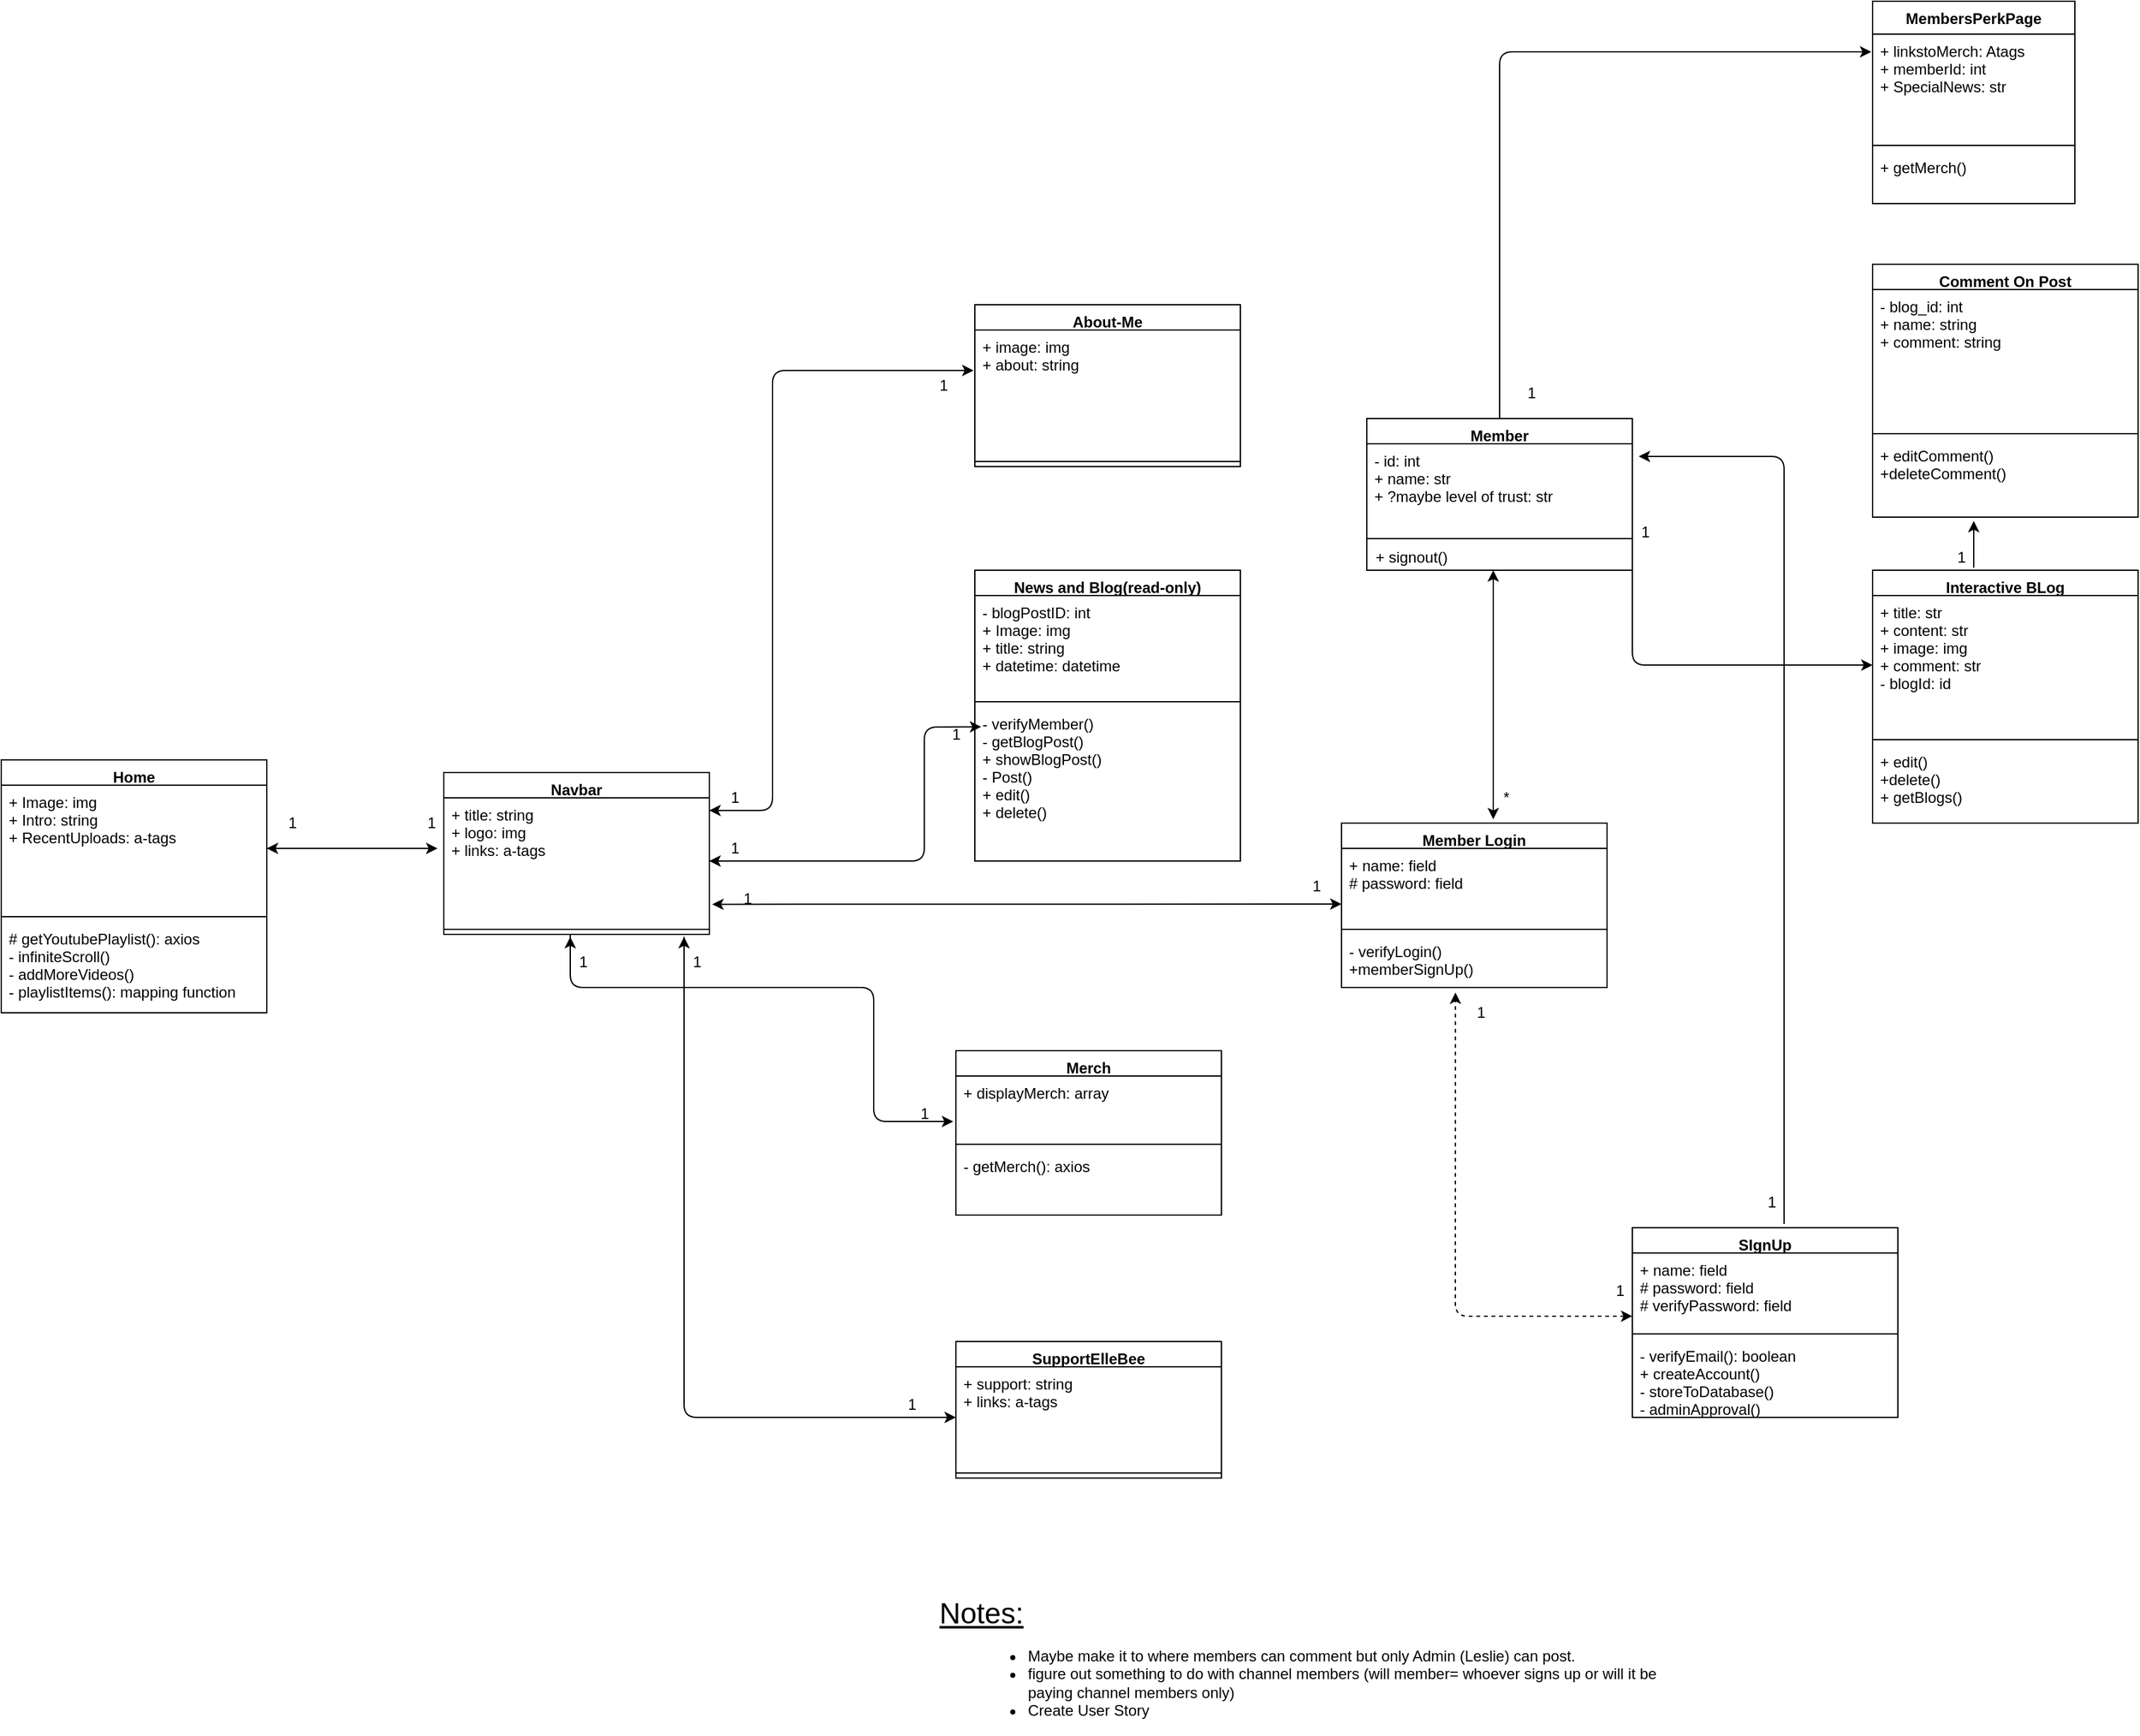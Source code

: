 <mxfile version="14.6.13" type="device"><diagram id="6sU1_Hv4gzpC07O-meO5" name="Page-1"><mxGraphModel dx="2128" dy="2048" grid="1" gridSize="10" guides="1" tooltips="1" connect="1" arrows="1" fold="1" page="1" pageScale="1" pageWidth="850" pageHeight="1100" math="0" shadow="0"><root><mxCell id="0"/><mxCell id="1" parent="0"/><mxCell id="woSP0l1M4BktRoxbgums-7" value="Navbar" style="swimlane;fontStyle=1;align=center;verticalAlign=top;childLayout=stackLayout;horizontal=1;startSize=20;horizontalStack=0;resizeParent=1;resizeParentMax=0;resizeLast=0;collapsible=1;marginBottom=0;" parent="1" vertex="1"><mxGeometry x="20" y="290" width="210" height="128" as="geometry"/></mxCell><mxCell id="woSP0l1M4BktRoxbgums-8" value="+ title: string&#10;+ logo: img&#10;+ links: a-tags&#10;" style="text;strokeColor=none;fillColor=none;align=left;verticalAlign=top;spacingLeft=4;spacingRight=4;overflow=hidden;rotatable=0;points=[[0,0.5],[1,0.5]];portConstraint=eastwest;" parent="woSP0l1M4BktRoxbgums-7" vertex="1"><mxGeometry y="20" width="210" height="100" as="geometry"/></mxCell><mxCell id="woSP0l1M4BktRoxbgums-9" value="" style="line;strokeWidth=1;fillColor=none;align=left;verticalAlign=middle;spacingTop=-1;spacingLeft=3;spacingRight=3;rotatable=0;labelPosition=right;points=[];portConstraint=eastwest;" parent="woSP0l1M4BktRoxbgums-7" vertex="1"><mxGeometry y="120" width="210" height="8" as="geometry"/></mxCell><mxCell id="woSP0l1M4BktRoxbgums-14" value="About-Me" style="swimlane;fontStyle=1;align=center;verticalAlign=top;childLayout=stackLayout;horizontal=1;startSize=20;horizontalStack=0;resizeParent=1;resizeParentMax=0;resizeLast=0;collapsible=1;marginBottom=0;" parent="1" vertex="1"><mxGeometry x="440" y="-80" width="210" height="128" as="geometry"/></mxCell><mxCell id="woSP0l1M4BktRoxbgums-15" value="+ image: img&#10;+ about: string&#10;" style="text;strokeColor=none;fillColor=none;align=left;verticalAlign=top;spacingLeft=4;spacingRight=4;overflow=hidden;rotatable=0;points=[[0,0.5],[1,0.5]];portConstraint=eastwest;" parent="woSP0l1M4BktRoxbgums-14" vertex="1"><mxGeometry y="20" width="210" height="100" as="geometry"/></mxCell><mxCell id="woSP0l1M4BktRoxbgums-16" value="" style="line;strokeWidth=1;fillColor=none;align=left;verticalAlign=middle;spacingTop=-1;spacingLeft=3;spacingRight=3;rotatable=0;labelPosition=right;points=[];portConstraint=eastwest;" parent="woSP0l1M4BktRoxbgums-14" vertex="1"><mxGeometry y="120" width="210" height="8" as="geometry"/></mxCell><mxCell id="woSP0l1M4BktRoxbgums-18" value="News and Blog(read-only)" style="swimlane;fontStyle=1;align=center;verticalAlign=top;childLayout=stackLayout;horizontal=1;startSize=20;horizontalStack=0;resizeParent=1;resizeParentMax=0;resizeLast=0;collapsible=1;marginBottom=0;" parent="1" vertex="1"><mxGeometry x="440" y="130" width="210" height="230" as="geometry"/></mxCell><mxCell id="woSP0l1M4BktRoxbgums-19" value="- blogPostID: int&#10;+ Image: img&#10;+ title: string&#10;+ datetime: datetime&#10;" style="text;strokeColor=none;fillColor=none;align=left;verticalAlign=top;spacingLeft=4;spacingRight=4;overflow=hidden;rotatable=0;points=[[0,0.5],[1,0.5]];portConstraint=eastwest;" parent="woSP0l1M4BktRoxbgums-18" vertex="1"><mxGeometry y="20" width="210" height="80" as="geometry"/></mxCell><mxCell id="woSP0l1M4BktRoxbgums-20" value="" style="line;strokeWidth=1;fillColor=none;align=left;verticalAlign=middle;spacingTop=-1;spacingLeft=3;spacingRight=3;rotatable=0;labelPosition=right;points=[];portConstraint=eastwest;" parent="woSP0l1M4BktRoxbgums-18" vertex="1"><mxGeometry y="100" width="210" height="8" as="geometry"/></mxCell><mxCell id="woSP0l1M4BktRoxbgums-21" value="- verifyMember()&#10;- getBlogPost()&#10;+ showBlogPost()&#10;- Post()&#10;+ edit()&#10;+ delete()&#10;" style="text;strokeColor=none;fillColor=none;align=left;verticalAlign=top;spacingLeft=4;spacingRight=4;overflow=hidden;rotatable=0;points=[[0,0.5],[1,0.5]];portConstraint=eastwest;" parent="woSP0l1M4BktRoxbgums-18" vertex="1"><mxGeometry y="108" width="210" height="122" as="geometry"/></mxCell><mxCell id="woSP0l1M4BktRoxbgums-23" value="Home" style="swimlane;fontStyle=1;align=center;verticalAlign=top;childLayout=stackLayout;horizontal=1;startSize=20;horizontalStack=0;resizeParent=1;resizeParentMax=0;resizeLast=0;collapsible=1;marginBottom=0;" parent="1" vertex="1"><mxGeometry x="-330" y="280" width="210" height="200" as="geometry"/></mxCell><mxCell id="woSP0l1M4BktRoxbgums-24" value="+ Image: img&#10;+ Intro: string&#10;+ RecentUploads: a-tags" style="text;strokeColor=none;fillColor=none;align=left;verticalAlign=top;spacingLeft=4;spacingRight=4;overflow=hidden;rotatable=0;points=[[0,0.5],[1,0.5]];portConstraint=eastwest;" parent="woSP0l1M4BktRoxbgums-23" vertex="1"><mxGeometry y="20" width="210" height="100" as="geometry"/></mxCell><mxCell id="woSP0l1M4BktRoxbgums-25" value="" style="line;strokeWidth=1;fillColor=none;align=left;verticalAlign=middle;spacingTop=-1;spacingLeft=3;spacingRight=3;rotatable=0;labelPosition=right;points=[];portConstraint=eastwest;" parent="woSP0l1M4BktRoxbgums-23" vertex="1"><mxGeometry y="120" width="210" height="8" as="geometry"/></mxCell><mxCell id="woSP0l1M4BktRoxbgums-26" value="# getYoutubePlaylist(): axios&#10;- infiniteScroll()&#10;- addMoreVideos()&#10;- playlistItems(): mapping function&#10;" style="text;strokeColor=none;fillColor=none;align=left;verticalAlign=top;spacingLeft=4;spacingRight=4;overflow=hidden;rotatable=0;points=[[0,0.5],[1,0.5]];portConstraint=eastwest;" parent="woSP0l1M4BktRoxbgums-23" vertex="1"><mxGeometry y="128" width="210" height="72" as="geometry"/></mxCell><mxCell id="woSP0l1M4BktRoxbgums-27" value="Member Login" style="swimlane;fontStyle=1;align=center;verticalAlign=top;childLayout=stackLayout;horizontal=1;startSize=20;horizontalStack=0;resizeParent=1;resizeParentMax=0;resizeLast=0;collapsible=1;marginBottom=0;" parent="1" vertex="1"><mxGeometry x="730" y="330" width="210" height="130" as="geometry"/></mxCell><mxCell id="woSP0l1M4BktRoxbgums-28" value="+ name: field&#10;# password: field&#10;" style="text;strokeColor=none;fillColor=none;align=left;verticalAlign=top;spacingLeft=4;spacingRight=4;overflow=hidden;rotatable=0;points=[[0,0.5],[1,0.5]];portConstraint=eastwest;" parent="woSP0l1M4BktRoxbgums-27" vertex="1"><mxGeometry y="20" width="210" height="60" as="geometry"/></mxCell><mxCell id="woSP0l1M4BktRoxbgums-29" value="" style="line;strokeWidth=1;fillColor=none;align=left;verticalAlign=middle;spacingTop=-1;spacingLeft=3;spacingRight=3;rotatable=0;labelPosition=right;points=[];portConstraint=eastwest;" parent="woSP0l1M4BktRoxbgums-27" vertex="1"><mxGeometry y="80" width="210" height="8" as="geometry"/></mxCell><mxCell id="woSP0l1M4BktRoxbgums-30" value="- verifyLogin()&#10;+memberSignUp()" style="text;strokeColor=none;fillColor=none;align=left;verticalAlign=top;spacingLeft=4;spacingRight=4;overflow=hidden;rotatable=0;points=[[0,0.5],[1,0.5]];portConstraint=eastwest;" parent="woSP0l1M4BktRoxbgums-27" vertex="1"><mxGeometry y="88" width="210" height="42" as="geometry"/></mxCell><mxCell id="woSP0l1M4BktRoxbgums-31" value="SIgnUp" style="swimlane;fontStyle=1;align=center;verticalAlign=top;childLayout=stackLayout;horizontal=1;startSize=20;horizontalStack=0;resizeParent=1;resizeParentMax=0;resizeLast=0;collapsible=1;marginBottom=0;" parent="1" vertex="1"><mxGeometry x="960" y="650" width="210" height="150" as="geometry"/></mxCell><mxCell id="woSP0l1M4BktRoxbgums-32" value="+ name: field&#10;# password: field&#10;# verifyPassword: field&#10;" style="text;strokeColor=none;fillColor=none;align=left;verticalAlign=top;spacingLeft=4;spacingRight=4;overflow=hidden;rotatable=0;points=[[0,0.5],[1,0.5]];portConstraint=eastwest;" parent="woSP0l1M4BktRoxbgums-31" vertex="1"><mxGeometry y="20" width="210" height="60" as="geometry"/></mxCell><mxCell id="woSP0l1M4BktRoxbgums-33" value="" style="line;strokeWidth=1;fillColor=none;align=left;verticalAlign=middle;spacingTop=-1;spacingLeft=3;spacingRight=3;rotatable=0;labelPosition=right;points=[];portConstraint=eastwest;" parent="woSP0l1M4BktRoxbgums-31" vertex="1"><mxGeometry y="80" width="210" height="8" as="geometry"/></mxCell><mxCell id="woSP0l1M4BktRoxbgums-34" value="- verifyEmail(): boolean&#10;+ createAccount()&#10;- storeToDatabase()&#10;- adminApproval()" style="text;strokeColor=none;fillColor=none;align=left;verticalAlign=top;spacingLeft=4;spacingRight=4;overflow=hidden;rotatable=0;points=[[0,0.5],[1,0.5]];portConstraint=eastwest;" parent="woSP0l1M4BktRoxbgums-31" vertex="1"><mxGeometry y="88" width="210" height="62" as="geometry"/></mxCell><mxCell id="woSP0l1M4BktRoxbgums-35" value="Merch" style="swimlane;fontStyle=1;align=center;verticalAlign=top;childLayout=stackLayout;horizontal=1;startSize=20;horizontalStack=0;resizeParent=1;resizeParentMax=0;resizeLast=0;collapsible=1;marginBottom=0;" parent="1" vertex="1"><mxGeometry x="425" y="510" width="210" height="130" as="geometry"/></mxCell><mxCell id="woSP0l1M4BktRoxbgums-36" value="+ displayMerch: array" style="text;strokeColor=none;fillColor=none;align=left;verticalAlign=top;spacingLeft=4;spacingRight=4;overflow=hidden;rotatable=0;points=[[0,0.5],[1,0.5]];portConstraint=eastwest;" parent="woSP0l1M4BktRoxbgums-35" vertex="1"><mxGeometry y="20" width="210" height="50" as="geometry"/></mxCell><mxCell id="woSP0l1M4BktRoxbgums-37" value="" style="line;strokeWidth=1;fillColor=none;align=left;verticalAlign=middle;spacingTop=-1;spacingLeft=3;spacingRight=3;rotatable=0;labelPosition=right;points=[];portConstraint=eastwest;" parent="woSP0l1M4BktRoxbgums-35" vertex="1"><mxGeometry y="70" width="210" height="8" as="geometry"/></mxCell><mxCell id="woSP0l1M4BktRoxbgums-38" value="- getMerch(): axios&#10;" style="text;strokeColor=none;fillColor=none;align=left;verticalAlign=top;spacingLeft=4;spacingRight=4;overflow=hidden;rotatable=0;points=[[0,0.5],[1,0.5]];portConstraint=eastwest;" parent="woSP0l1M4BktRoxbgums-35" vertex="1"><mxGeometry y="78" width="210" height="52" as="geometry"/></mxCell><mxCell id="woSP0l1M4BktRoxbgums-39" value="SupportElleBee" style="swimlane;fontStyle=1;align=center;verticalAlign=top;childLayout=stackLayout;horizontal=1;startSize=20;horizontalStack=0;resizeParent=1;resizeParentMax=0;resizeLast=0;collapsible=1;marginBottom=0;" parent="1" vertex="1"><mxGeometry x="425" y="740" width="210" height="108" as="geometry"/></mxCell><mxCell id="woSP0l1M4BktRoxbgums-40" value="+ support: string&#10;+ links: a-tags" style="text;strokeColor=none;fillColor=none;align=left;verticalAlign=top;spacingLeft=4;spacingRight=4;overflow=hidden;rotatable=0;points=[[0,0.5],[1,0.5]];portConstraint=eastwest;" parent="woSP0l1M4BktRoxbgums-39" vertex="1"><mxGeometry y="20" width="210" height="80" as="geometry"/></mxCell><mxCell id="woSP0l1M4BktRoxbgums-41" value="" style="line;strokeWidth=1;fillColor=none;align=left;verticalAlign=middle;spacingTop=-1;spacingLeft=3;spacingRight=3;rotatable=0;labelPosition=right;points=[];portConstraint=eastwest;" parent="woSP0l1M4BktRoxbgums-39" vertex="1"><mxGeometry y="100" width="210" height="8" as="geometry"/></mxCell><mxCell id="woSP0l1M4BktRoxbgums-43" value="&lt;div&gt;&lt;br&gt;&lt;/div&gt;" style="text;html=1;align=center;verticalAlign=middle;resizable=0;points=[];autosize=1;strokeColor=none;" parent="1" vertex="1"><mxGeometry x="360" y="900" width="20" height="20" as="geometry"/></mxCell><mxCell id="woSP0l1M4BktRoxbgums-44" value="&lt;font size=&quot;1&quot;&gt;&lt;u style=&quot;font-size: 23px&quot;&gt;Notes:&lt;/u&gt;&lt;/font&gt;" style="text;html=1;strokeColor=none;fillColor=none;align=left;verticalAlign=middle;whiteSpace=wrap;rounded=0;" parent="1" vertex="1"><mxGeometry x="410" y="930" width="790" height="50" as="geometry"/></mxCell><mxCell id="woSP0l1M4BktRoxbgums-46" value="&lt;ul&gt;&lt;li&gt;Maybe make it to where members can comment but only Admin (Leslie) can post.&lt;/li&gt;&lt;li&gt;figure out something to do with channel members (will member= whoever signs up or will it be paying channel members only)&lt;/li&gt;&lt;li&gt;Create User Story&lt;/li&gt;&lt;/ul&gt;" style="text;html=1;strokeColor=none;fillColor=none;align=left;verticalAlign=middle;whiteSpace=wrap;rounded=0;fontStyle=0" parent="1" vertex="1"><mxGeometry x="440" y="980" width="570" height="60" as="geometry"/></mxCell><mxCell id="woSP0l1M4BktRoxbgums-51" value="Interactive BLog" style="swimlane;fontStyle=1;align=center;verticalAlign=top;childLayout=stackLayout;horizontal=1;startSize=20;horizontalStack=0;resizeParent=1;resizeParentMax=0;resizeLast=0;collapsible=1;marginBottom=0;" parent="1" vertex="1"><mxGeometry x="1150" y="130" width="210" height="200" as="geometry"/></mxCell><mxCell id="woSP0l1M4BktRoxbgums-52" value="+ title: str&#10;+ content: str&#10;+ image: img&#10;+ comment: str&#10;- blogId: id" style="text;strokeColor=none;fillColor=none;align=left;verticalAlign=top;spacingLeft=4;spacingRight=4;overflow=hidden;rotatable=0;points=[[0,0.5],[1,0.5]];portConstraint=eastwest;" parent="woSP0l1M4BktRoxbgums-51" vertex="1"><mxGeometry y="20" width="210" height="110" as="geometry"/></mxCell><mxCell id="woSP0l1M4BktRoxbgums-53" value="" style="line;strokeWidth=1;fillColor=none;align=left;verticalAlign=middle;spacingTop=-1;spacingLeft=3;spacingRight=3;rotatable=0;labelPosition=right;points=[];portConstraint=eastwest;" parent="woSP0l1M4BktRoxbgums-51" vertex="1"><mxGeometry y="130" width="210" height="8" as="geometry"/></mxCell><mxCell id="woSP0l1M4BktRoxbgums-54" value="+ edit()&#10;+delete()&#10;+ getBlogs()" style="text;strokeColor=none;fillColor=none;align=left;verticalAlign=top;spacingLeft=4;spacingRight=4;overflow=hidden;rotatable=0;points=[[0,0.5],[1,0.5]];portConstraint=eastwest;" parent="woSP0l1M4BktRoxbgums-51" vertex="1"><mxGeometry y="138" width="210" height="62" as="geometry"/></mxCell><mxCell id="woSP0l1M4BktRoxbgums-55" value="" style="endArrow=classic;html=1;entryX=-0.005;entryY=0.32;entryDx=0;entryDy=0;entryPerimeter=0;" parent="1" target="woSP0l1M4BktRoxbgums-15" edge="1"><mxGeometry width="50" height="50" relative="1" as="geometry"><mxPoint x="234" y="320" as="sourcePoint"/><mxPoint x="460" y="480" as="targetPoint"/><Array as="points"><mxPoint x="280" y="320"/><mxPoint x="280" y="52"/><mxPoint x="280" y="-28"/></Array></mxGeometry></mxCell><mxCell id="woSP0l1M4BktRoxbgums-56" value="1" style="text;html=1;align=center;verticalAlign=middle;resizable=0;points=[];autosize=1;strokeColor=none;" parent="1" vertex="1"><mxGeometry x="240" y="300" width="20" height="20" as="geometry"/></mxCell><mxCell id="woSP0l1M4BktRoxbgums-57" value="" style="endArrow=classic;html=1;entryX=0;entryY=0.5;entryDx=0;entryDy=0;" parent="1" target="woSP0l1M4BktRoxbgums-40" edge="1"><mxGeometry width="50" height="50" relative="1" as="geometry"><mxPoint x="210" y="420" as="sourcePoint"/><mxPoint x="460" y="540" as="targetPoint"/><Array as="points"><mxPoint x="210" y="800"/><mxPoint x="280" y="800"/></Array></mxGeometry></mxCell><mxCell id="woSP0l1M4BktRoxbgums-58" value="1" style="text;html=1;align=center;verticalAlign=middle;resizable=0;points=[];autosize=1;strokeColor=none;" parent="1" vertex="1"><mxGeometry x="240" y="340" width="20" height="20" as="geometry"/></mxCell><mxCell id="woSP0l1M4BktRoxbgums-60" value="" style="endArrow=classic;html=1;entryX=-0.01;entryY=0.72;entryDx=0;entryDy=0;entryPerimeter=0;" parent="1" target="woSP0l1M4BktRoxbgums-36" edge="1"><mxGeometry width="50" height="50" relative="1" as="geometry"><mxPoint x="120" y="418" as="sourcePoint"/><mxPoint x="460" y="610" as="targetPoint"/><Array as="points"><mxPoint x="120" y="460"/><mxPoint x="360" y="460"/><mxPoint x="360" y="566"/></Array></mxGeometry></mxCell><mxCell id="woSP0l1M4BktRoxbgums-61" value="1" style="text;html=1;align=center;verticalAlign=middle;resizable=0;points=[];autosize=1;strokeColor=none;" parent="1" vertex="1"><mxGeometry x="120" y="430" width="20" height="20" as="geometry"/></mxCell><mxCell id="woSP0l1M4BktRoxbgums-62" value="" style="endArrow=classic;html=1;entryX=0.024;entryY=0.13;entryDx=0;entryDy=0;entryPerimeter=0;exitX=1;exitY=0.5;exitDx=0;exitDy=0;" parent="1" source="woSP0l1M4BktRoxbgums-8" target="woSP0l1M4BktRoxbgums-21" edge="1"><mxGeometry width="50" height="50" relative="1" as="geometry"><mxPoint x="230" y="380" as="sourcePoint"/><mxPoint x="460" y="480" as="targetPoint"/><Array as="points"><mxPoint x="320" y="360"/><mxPoint x="400" y="360"/><mxPoint x="400" y="254"/></Array></mxGeometry></mxCell><mxCell id="woSP0l1M4BktRoxbgums-63" value="1" style="text;html=1;align=center;verticalAlign=middle;resizable=0;points=[];autosize=1;strokeColor=none;" parent="1" vertex="1"><mxGeometry x="210" y="430" width="20" height="20" as="geometry"/></mxCell><mxCell id="woSP0l1M4BktRoxbgums-65" value="" style="endArrow=classic;html=1;" parent="1" edge="1"><mxGeometry width="50" height="50" relative="1" as="geometry"><mxPoint x="236" y="320" as="sourcePoint"/><mxPoint x="230" y="320" as="targetPoint"/></mxGeometry></mxCell><mxCell id="woSP0l1M4BktRoxbgums-67" value="" style="endArrow=classic;html=1;" parent="1" edge="1"><mxGeometry width="50" height="50" relative="1" as="geometry"><mxPoint x="210" y="790" as="sourcePoint"/><mxPoint x="210" y="420" as="targetPoint"/></mxGeometry></mxCell><mxCell id="woSP0l1M4BktRoxbgums-68" value="" style="endArrow=classic;html=1;" parent="1" edge="1"><mxGeometry width="50" height="50" relative="1" as="geometry"><mxPoint x="120" y="450" as="sourcePoint"/><mxPoint x="120" y="420" as="targetPoint"/></mxGeometry></mxCell><mxCell id="woSP0l1M4BktRoxbgums-69" value="" style="endArrow=classic;html=1;exitX=1;exitY=0.5;exitDx=0;exitDy=0;" parent="1" source="woSP0l1M4BktRoxbgums-24" edge="1"><mxGeometry width="50" height="50" relative="1" as="geometry"><mxPoint x="130" y="740" as="sourcePoint"/><mxPoint x="15" y="350" as="targetPoint"/></mxGeometry></mxCell><mxCell id="woSP0l1M4BktRoxbgums-70" value="" style="endArrow=classic;html=1;" parent="1" edge="1"><mxGeometry width="50" height="50" relative="1" as="geometry"><mxPoint x="250" y="360" as="sourcePoint"/><mxPoint x="230" y="360" as="targetPoint"/></mxGeometry></mxCell><mxCell id="woSP0l1M4BktRoxbgums-72" value="" style="endArrow=classic;html=1;" parent="1" edge="1"><mxGeometry width="50" height="50" relative="1" as="geometry"><mxPoint x="-70" y="350" as="sourcePoint"/><mxPoint x="-120" y="350" as="targetPoint"/></mxGeometry></mxCell><mxCell id="woSP0l1M4BktRoxbgums-73" value="1" style="text;html=1;align=center;verticalAlign=middle;resizable=0;points=[];autosize=1;strokeColor=none;" parent="1" vertex="1"><mxGeometry x="-110" y="320" width="20" height="20" as="geometry"/></mxCell><mxCell id="woSP0l1M4BktRoxbgums-74" value="1" style="text;html=1;align=center;verticalAlign=middle;resizable=0;points=[];autosize=1;strokeColor=none;" parent="1" vertex="1"><mxGeometry y="320" width="20" height="20" as="geometry"/></mxCell><mxCell id="woSP0l1M4BktRoxbgums-75" value="1" style="text;html=1;align=center;verticalAlign=middle;resizable=0;points=[];autosize=1;strokeColor=none;" parent="1" vertex="1"><mxGeometry x="415" y="250" width="20" height="20" as="geometry"/></mxCell><mxCell id="woSP0l1M4BktRoxbgums-76" value="1" style="text;html=1;align=center;verticalAlign=middle;resizable=0;points=[];autosize=1;strokeColor=none;" parent="1" vertex="1"><mxGeometry x="405" y="-26" width="20" height="20" as="geometry"/></mxCell><mxCell id="woSP0l1M4BktRoxbgums-77" value="1" style="text;html=1;align=center;verticalAlign=middle;resizable=0;points=[];autosize=1;strokeColor=none;" parent="1" vertex="1"><mxGeometry x="390" y="550" width="20" height="20" as="geometry"/></mxCell><mxCell id="woSP0l1M4BktRoxbgums-78" value="1" style="text;html=1;align=center;verticalAlign=middle;resizable=0;points=[];autosize=1;strokeColor=none;" parent="1" vertex="1"><mxGeometry x="380" y="780" width="20" height="20" as="geometry"/></mxCell><mxCell id="woSP0l1M4BktRoxbgums-83" value="" style="endArrow=classic;startArrow=classic;html=1;exitX=1.011;exitY=0.842;exitDx=0;exitDy=0;exitPerimeter=0;" parent="1" source="woSP0l1M4BktRoxbgums-8" edge="1"><mxGeometry width="50" height="50" relative="1" as="geometry"><mxPoint x="320" y="390" as="sourcePoint"/><mxPoint x="730" y="394" as="targetPoint"/></mxGeometry></mxCell><mxCell id="woSP0l1M4BktRoxbgums-84" value="1" style="text;html=1;align=center;verticalAlign=middle;resizable=0;points=[];autosize=1;strokeColor=none;" parent="1" vertex="1"><mxGeometry x="250" y="380" width="20" height="20" as="geometry"/></mxCell><mxCell id="woSP0l1M4BktRoxbgums-85" value="1" style="text;html=1;align=center;verticalAlign=middle;resizable=0;points=[];autosize=1;strokeColor=none;" parent="1" vertex="1"><mxGeometry x="700" y="370" width="20" height="20" as="geometry"/></mxCell><mxCell id="woSP0l1M4BktRoxbgums-86" value="Member" style="swimlane;fontStyle=1;align=center;verticalAlign=top;childLayout=stackLayout;horizontal=1;startSize=20;horizontalStack=0;resizeParent=1;resizeParentMax=0;resizeLast=0;collapsible=1;marginBottom=0;" parent="1" vertex="1"><mxGeometry x="750" y="10" width="210" height="120" as="geometry"/></mxCell><mxCell id="woSP0l1M4BktRoxbgums-87" value="- id: int&#10;+ name: str&#10;+ ?maybe level of trust: str" style="text;strokeColor=none;fillColor=none;align=left;verticalAlign=top;spacingLeft=4;spacingRight=4;overflow=hidden;rotatable=0;points=[[0,0.5],[1,0.5]];portConstraint=eastwest;" parent="woSP0l1M4BktRoxbgums-86" vertex="1"><mxGeometry y="20" width="210" height="50" as="geometry"/></mxCell><mxCell id="woSP0l1M4BktRoxbgums-88" value="" style="line;strokeWidth=1;fillColor=none;align=left;verticalAlign=middle;spacingTop=-1;spacingLeft=3;spacingRight=3;rotatable=0;labelPosition=right;points=[];portConstraint=eastwest;" parent="woSP0l1M4BktRoxbgums-86" vertex="1"><mxGeometry y="70" width="210" height="50" as="geometry"/></mxCell><mxCell id="woSP0l1M4BktRoxbgums-90" value="" style="endArrow=classic;startArrow=classic;html=1;" parent="1" edge="1"><mxGeometry width="50" height="50" relative="1" as="geometry"><mxPoint x="850" y="327" as="sourcePoint"/><mxPoint x="850" y="130" as="targetPoint"/></mxGeometry></mxCell><mxCell id="woSP0l1M4BktRoxbgums-91" value="*" style="text;html=1;align=center;verticalAlign=middle;resizable=0;points=[];autosize=1;strokeColor=none;" parent="1" vertex="1"><mxGeometry x="850" y="300" width="20" height="20" as="geometry"/></mxCell><mxCell id="qJ6-LN_za70fGniHksDw-1" value="Comment On Post" style="swimlane;fontStyle=1;align=center;verticalAlign=top;childLayout=stackLayout;horizontal=1;startSize=20;horizontalStack=0;resizeParent=1;resizeParentMax=0;resizeLast=0;collapsible=1;marginBottom=0;" vertex="1" parent="1"><mxGeometry x="1150" y="-112" width="210" height="200" as="geometry"/></mxCell><mxCell id="qJ6-LN_za70fGniHksDw-2" value="- blog_id: int&#10;+ name: string&#10;+ comment: string" style="text;strokeColor=none;fillColor=none;align=left;verticalAlign=top;spacingLeft=4;spacingRight=4;overflow=hidden;rotatable=0;points=[[0,0.5],[1,0.5]];portConstraint=eastwest;" vertex="1" parent="qJ6-LN_za70fGniHksDw-1"><mxGeometry y="20" width="210" height="110" as="geometry"/></mxCell><mxCell id="qJ6-LN_za70fGniHksDw-3" value="" style="line;strokeWidth=1;fillColor=none;align=left;verticalAlign=middle;spacingTop=-1;spacingLeft=3;spacingRight=3;rotatable=0;labelPosition=right;points=[];portConstraint=eastwest;" vertex="1" parent="qJ6-LN_za70fGniHksDw-1"><mxGeometry y="130" width="210" height="8" as="geometry"/></mxCell><mxCell id="qJ6-LN_za70fGniHksDw-4" value="+ editComment()&#10;+deleteComment()" style="text;strokeColor=none;fillColor=none;align=left;verticalAlign=top;spacingLeft=4;spacingRight=4;overflow=hidden;rotatable=0;points=[[0,0.5],[1,0.5]];portConstraint=eastwest;" vertex="1" parent="qJ6-LN_za70fGniHksDw-1"><mxGeometry y="138" width="210" height="62" as="geometry"/></mxCell><mxCell id="qJ6-LN_za70fGniHksDw-8" value="" style="endArrow=classic;startArrow=classic;html=1;exitX=0;exitY=0.833;exitDx=0;exitDy=0;exitPerimeter=0;entryX=0.429;entryY=1.095;entryDx=0;entryDy=0;entryPerimeter=0;dashed=1;" edge="1" parent="1" source="woSP0l1M4BktRoxbgums-32" target="woSP0l1M4BktRoxbgums-30"><mxGeometry width="50" height="50" relative="1" as="geometry"><mxPoint x="750" y="480" as="sourcePoint"/><mxPoint x="800" y="430" as="targetPoint"/><Array as="points"><mxPoint x="820" y="720"/></Array></mxGeometry></mxCell><mxCell id="qJ6-LN_za70fGniHksDw-11" value="1" style="text;html=1;align=center;verticalAlign=middle;resizable=0;points=[];autosize=1;strokeColor=none;" vertex="1" parent="1"><mxGeometry x="830" y="470" width="20" height="20" as="geometry"/></mxCell><mxCell id="qJ6-LN_za70fGniHksDw-12" value="1" style="text;html=1;align=center;verticalAlign=middle;resizable=0;points=[];autosize=1;strokeColor=none;" vertex="1" parent="1"><mxGeometry x="940" y="690" width="20" height="20" as="geometry"/></mxCell><mxCell id="qJ6-LN_za70fGniHksDw-13" value="" style="endArrow=classic;html=1;exitX=1;exitY=0;exitDx=0;exitDy=0;exitPerimeter=0;" edge="1" parent="1" source="woSP0l1M4BktRoxbgums-88"><mxGeometry width="50" height="50" relative="1" as="geometry"><mxPoint x="1100" y="255" as="sourcePoint"/><mxPoint x="1150" y="205" as="targetPoint"/><Array as="points"><mxPoint x="960" y="205"/></Array></mxGeometry></mxCell><mxCell id="qJ6-LN_za70fGniHksDw-16" value="" style="endArrow=classic;html=1;entryX=0.381;entryY=1.048;entryDx=0;entryDy=0;entryPerimeter=0;" edge="1" parent="1" target="qJ6-LN_za70fGniHksDw-4"><mxGeometry width="50" height="50" relative="1" as="geometry"><mxPoint x="1230" y="128" as="sourcePoint"/><mxPoint x="990" y="230" as="targetPoint"/></mxGeometry></mxCell><mxCell id="qJ6-LN_za70fGniHksDw-17" value="" style="endArrow=classic;html=1;exitX=0.5;exitY=0;exitDx=0;exitDy=0;" edge="1" parent="1" source="woSP0l1M4BktRoxbgums-86"><mxGeometry width="50" height="50" relative="1" as="geometry"><mxPoint x="940" y="-60" as="sourcePoint"/><mxPoint x="1149" y="-280" as="targetPoint"/><Array as="points"><mxPoint x="855" y="-280"/></Array></mxGeometry></mxCell><mxCell id="qJ6-LN_za70fGniHksDw-18" value="MembersPerkPage" style="swimlane;fontStyle=1;align=center;verticalAlign=top;childLayout=stackLayout;horizontal=1;startSize=26;horizontalStack=0;resizeParent=1;resizeParentMax=0;resizeLast=0;collapsible=1;marginBottom=0;" vertex="1" parent="1"><mxGeometry x="1150" y="-320" width="160" height="160" as="geometry"/></mxCell><mxCell id="qJ6-LN_za70fGniHksDw-19" value="+ linkstoMerch: Atags&#10;+ memberId: int&#10;+ SpecialNews: str&#10;" style="text;strokeColor=none;fillColor=none;align=left;verticalAlign=top;spacingLeft=4;spacingRight=4;overflow=hidden;rotatable=0;points=[[0,0.5],[1,0.5]];portConstraint=eastwest;" vertex="1" parent="qJ6-LN_za70fGniHksDw-18"><mxGeometry y="26" width="160" height="84" as="geometry"/></mxCell><mxCell id="qJ6-LN_za70fGniHksDw-20" value="" style="line;strokeWidth=1;fillColor=none;align=left;verticalAlign=middle;spacingTop=-1;spacingLeft=3;spacingRight=3;rotatable=0;labelPosition=right;points=[];portConstraint=eastwest;" vertex="1" parent="qJ6-LN_za70fGniHksDw-18"><mxGeometry y="110" width="160" height="8" as="geometry"/></mxCell><mxCell id="qJ6-LN_za70fGniHksDw-21" value="+ getMerch()" style="text;strokeColor=none;fillColor=none;align=left;verticalAlign=top;spacingLeft=4;spacingRight=4;overflow=hidden;rotatable=0;points=[[0,0.5],[1,0.5]];portConstraint=eastwest;" vertex="1" parent="qJ6-LN_za70fGniHksDw-18"><mxGeometry y="118" width="160" height="42" as="geometry"/></mxCell><mxCell id="qJ6-LN_za70fGniHksDw-22" value="" style="endArrow=classic;html=1;entryX=1.024;entryY=0.2;entryDx=0;entryDy=0;entryPerimeter=0;" edge="1" parent="1" target="woSP0l1M4BktRoxbgums-87"><mxGeometry width="50" height="50" relative="1" as="geometry"><mxPoint x="1080" y="647" as="sourcePoint"/><mxPoint x="990" y="430" as="targetPoint"/><Array as="points"><mxPoint x="1080" y="40"/></Array></mxGeometry></mxCell><mxCell id="qJ6-LN_za70fGniHksDw-23" value="1" style="text;html=1;align=center;verticalAlign=middle;resizable=0;points=[];autosize=1;strokeColor=none;" vertex="1" parent="1"><mxGeometry x="960" y="90" width="20" height="20" as="geometry"/></mxCell><mxCell id="qJ6-LN_za70fGniHksDw-24" value="1" style="text;html=1;align=center;verticalAlign=middle;resizable=0;points=[];autosize=1;strokeColor=none;" vertex="1" parent="1"><mxGeometry x="1210" y="110" width="20" height="20" as="geometry"/></mxCell><mxCell id="qJ6-LN_za70fGniHksDw-25" value="1" style="text;html=1;align=center;verticalAlign=middle;resizable=0;points=[];autosize=1;strokeColor=none;" vertex="1" parent="1"><mxGeometry x="1060" y="620" width="20" height="20" as="geometry"/></mxCell><mxCell id="qJ6-LN_za70fGniHksDw-26" value="1" style="text;html=1;align=center;verticalAlign=middle;resizable=0;points=[];autosize=1;strokeColor=none;" vertex="1" parent="1"><mxGeometry x="870" y="-20" width="20" height="20" as="geometry"/></mxCell><mxCell id="qJ6-LN_za70fGniHksDw-30" value="+ signout()" style="text;html=1;align=center;verticalAlign=middle;resizable=0;points=[];autosize=1;strokeColor=none;" vertex="1" parent="1"><mxGeometry x="750" y="110" width="70" height="20" as="geometry"/></mxCell></root></mxGraphModel></diagram></mxfile>